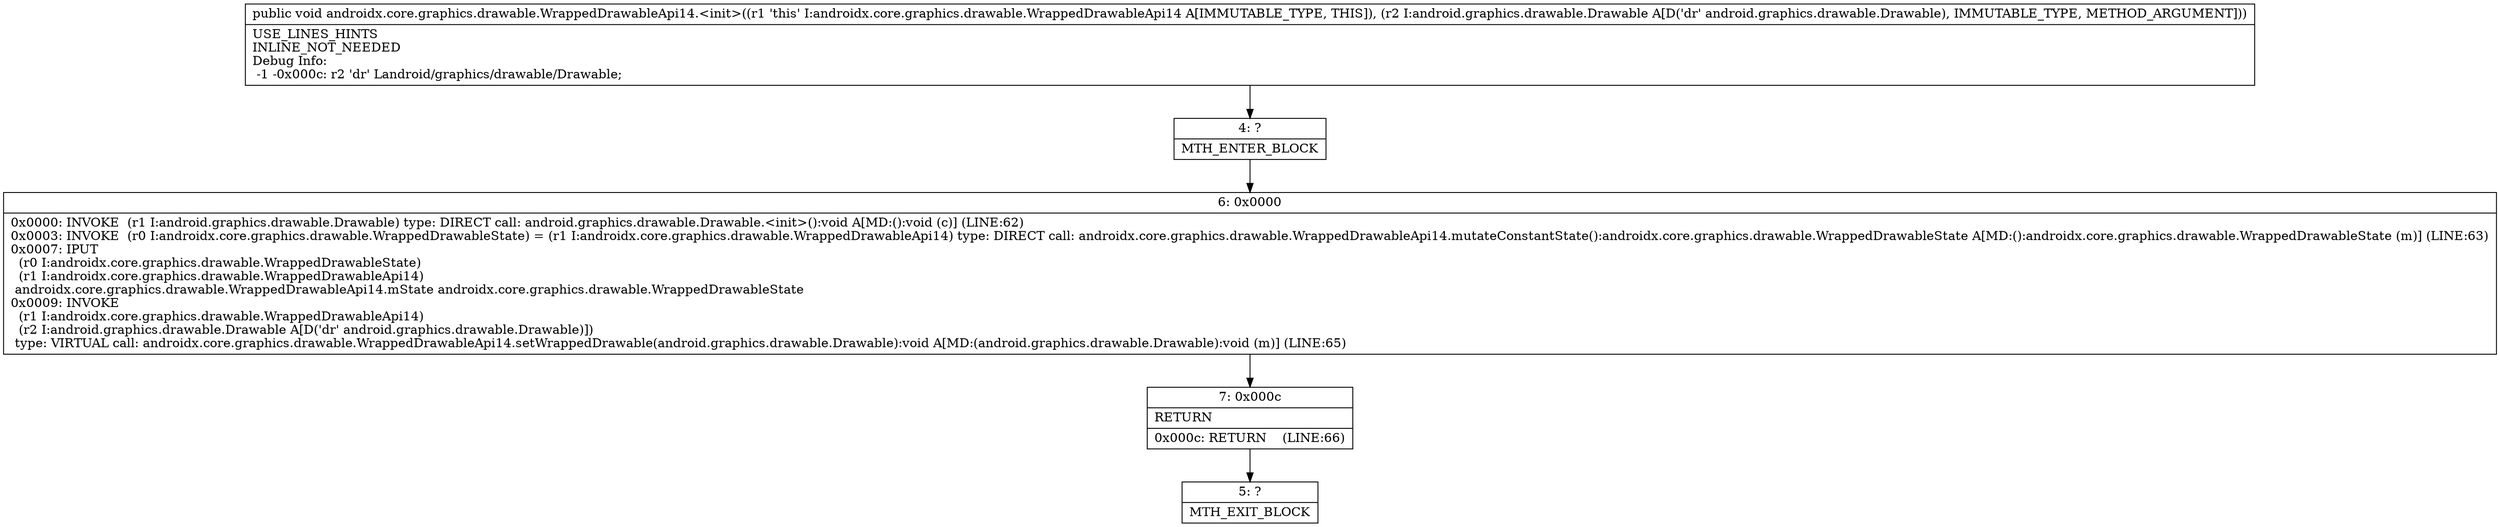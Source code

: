 digraph "CFG forandroidx.core.graphics.drawable.WrappedDrawableApi14.\<init\>(Landroid\/graphics\/drawable\/Drawable;)V" {
Node_4 [shape=record,label="{4\:\ ?|MTH_ENTER_BLOCK\l}"];
Node_6 [shape=record,label="{6\:\ 0x0000|0x0000: INVOKE  (r1 I:android.graphics.drawable.Drawable) type: DIRECT call: android.graphics.drawable.Drawable.\<init\>():void A[MD:():void (c)] (LINE:62)\l0x0003: INVOKE  (r0 I:androidx.core.graphics.drawable.WrappedDrawableState) = (r1 I:androidx.core.graphics.drawable.WrappedDrawableApi14) type: DIRECT call: androidx.core.graphics.drawable.WrappedDrawableApi14.mutateConstantState():androidx.core.graphics.drawable.WrappedDrawableState A[MD:():androidx.core.graphics.drawable.WrappedDrawableState (m)] (LINE:63)\l0x0007: IPUT  \l  (r0 I:androidx.core.graphics.drawable.WrappedDrawableState)\l  (r1 I:androidx.core.graphics.drawable.WrappedDrawableApi14)\l androidx.core.graphics.drawable.WrappedDrawableApi14.mState androidx.core.graphics.drawable.WrappedDrawableState \l0x0009: INVOKE  \l  (r1 I:androidx.core.graphics.drawable.WrappedDrawableApi14)\l  (r2 I:android.graphics.drawable.Drawable A[D('dr' android.graphics.drawable.Drawable)])\l type: VIRTUAL call: androidx.core.graphics.drawable.WrappedDrawableApi14.setWrappedDrawable(android.graphics.drawable.Drawable):void A[MD:(android.graphics.drawable.Drawable):void (m)] (LINE:65)\l}"];
Node_7 [shape=record,label="{7\:\ 0x000c|RETURN\l|0x000c: RETURN    (LINE:66)\l}"];
Node_5 [shape=record,label="{5\:\ ?|MTH_EXIT_BLOCK\l}"];
MethodNode[shape=record,label="{public void androidx.core.graphics.drawable.WrappedDrawableApi14.\<init\>((r1 'this' I:androidx.core.graphics.drawable.WrappedDrawableApi14 A[IMMUTABLE_TYPE, THIS]), (r2 I:android.graphics.drawable.Drawable A[D('dr' android.graphics.drawable.Drawable), IMMUTABLE_TYPE, METHOD_ARGUMENT]))  | USE_LINES_HINTS\lINLINE_NOT_NEEDED\lDebug Info:\l  \-1 \-0x000c: r2 'dr' Landroid\/graphics\/drawable\/Drawable;\l}"];
MethodNode -> Node_4;Node_4 -> Node_6;
Node_6 -> Node_7;
Node_7 -> Node_5;
}

